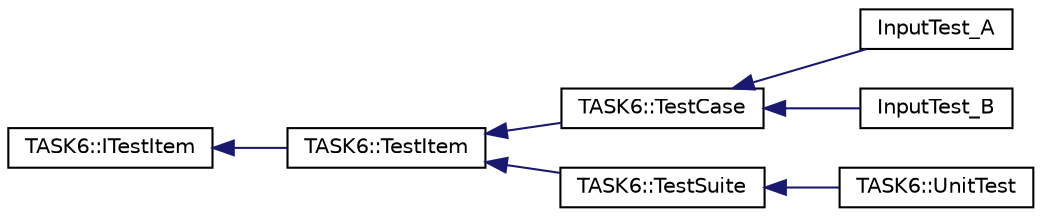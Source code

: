 digraph "Graphical Class Hierarchy"
{
 // LATEX_PDF_SIZE
  edge [fontname="Helvetica",fontsize="10",labelfontname="Helvetica",labelfontsize="10"];
  node [fontname="Helvetica",fontsize="10",shape=record];
  rankdir="LR";
  Node0 [label="TASK6::ITestItem",height=0.2,width=0.4,color="black", fillcolor="white", style="filled",URL="$d4/dff/classTASK6_1_1ITestItem.html",tooltip="Interface class of unit testing classes. In general a test item conaitns either a a specific test or ..."];
  Node0 -> Node1 [dir="back",color="midnightblue",fontsize="10",style="solid",fontname="Helvetica"];
  Node1 [label="TASK6::TestItem",height=0.2,width=0.4,color="black", fillcolor="white", style="filled",URL="$df/d22/classTASK6_1_1TestItem.html",tooltip="Implementation of the core functions for all derived classes of the unit test framework."];
  Node1 -> Node2 [dir="back",color="midnightblue",fontsize="10",style="solid",fontname="Helvetica"];
  Node2 [label="TASK6::TestCase",height=0.2,width=0.4,color="black", fillcolor="white", style="filled",URL="$d3/d67/classTASK6_1_1TestCase.html",tooltip="Implementation of the class for defining a test case."];
  Node2 -> Node3 [dir="back",color="midnightblue",fontsize="10",style="solid",fontname="Helvetica"];
  Node3 [label="InputTest_A",height=0.2,width=0.4,color="black", fillcolor="white", style="filled",URL="$d5/d48/classInputTest__A.html",tooltip=" "];
  Node2 -> Node4 [dir="back",color="midnightblue",fontsize="10",style="solid",fontname="Helvetica"];
  Node4 [label="InputTest_B",height=0.2,width=0.4,color="black", fillcolor="white", style="filled",URL="$db/db3/classInputTest__B.html",tooltip=" "];
  Node1 -> Node5 [dir="back",color="midnightblue",fontsize="10",style="solid",fontname="Helvetica"];
  Node5 [label="TASK6::TestSuite",height=0.2,width=0.4,color="black", fillcolor="white", style="filled",URL="$d7/d0f/classTASK6_1_1TestSuite.html",tooltip="This class implements a test suite for unit testing."];
  Node5 -> Node6 [dir="back",color="midnightblue",fontsize="10",style="solid",fontname="Helvetica"];
  Node6 [label="TASK6::UnitTest",height=0.2,width=0.4,color="black", fillcolor="white", style="filled",URL="$d4/d9a/classTASK6_1_1UnitTest.html",tooltip="Implements the unit test class."];
}
